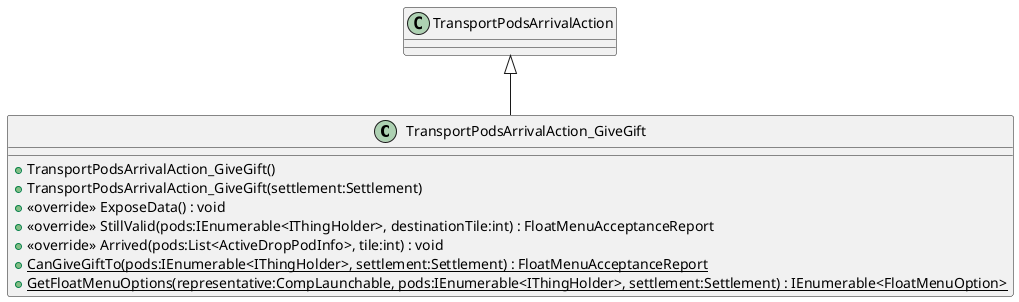 @startuml
class TransportPodsArrivalAction_GiveGift {
    + TransportPodsArrivalAction_GiveGift()
    + TransportPodsArrivalAction_GiveGift(settlement:Settlement)
    + <<override>> ExposeData() : void
    + <<override>> StillValid(pods:IEnumerable<IThingHolder>, destinationTile:int) : FloatMenuAcceptanceReport
    + <<override>> Arrived(pods:List<ActiveDropPodInfo>, tile:int) : void
    + {static} CanGiveGiftTo(pods:IEnumerable<IThingHolder>, settlement:Settlement) : FloatMenuAcceptanceReport
    + {static} GetFloatMenuOptions(representative:CompLaunchable, pods:IEnumerable<IThingHolder>, settlement:Settlement) : IEnumerable<FloatMenuOption>
}
TransportPodsArrivalAction <|-- TransportPodsArrivalAction_GiveGift
@enduml
